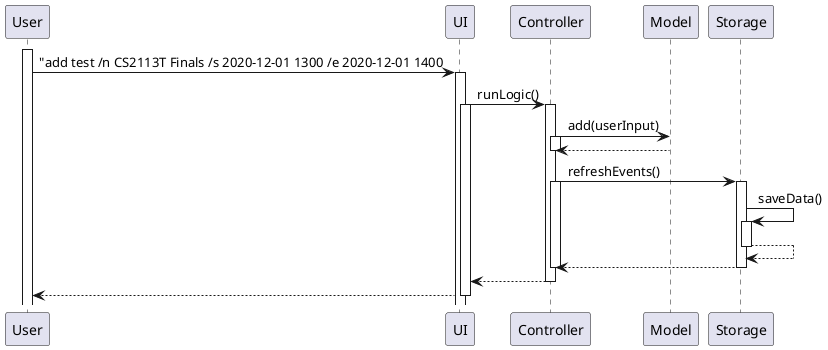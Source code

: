 @startuml
activate User
User -> UI: "add test /n CS2113T Finals /s 2020-12-01 1300 /e 2020-12-01 1400
activate UI
UI -> Controller: runLogic()
activate UI
activate Controller
Controller -> Model: add(userInput)
activate Controller
Model --> Controller
deactivate Controller
Controller -> Storage: refreshEvents()
activate Controller
activate Storage
Storage -> Storage: saveData()
activate Storage
Storage --> Storage
deactivate Storage
Storage --> Controller
deactivate Storage
deactivate Controller
Controller --> UI
deactivate Controller
UI --> User
deactivate UI
@enduml